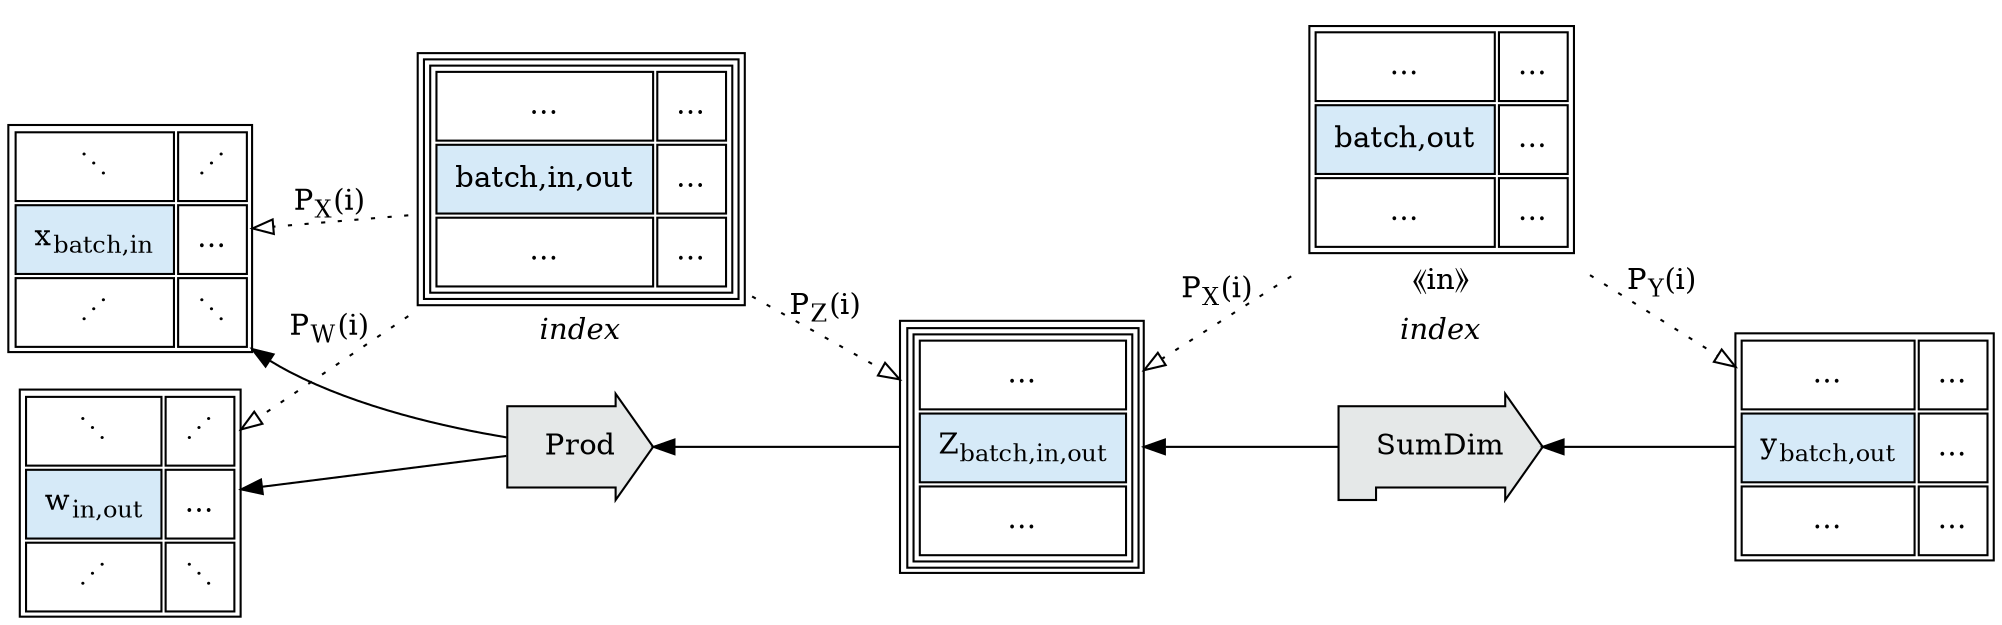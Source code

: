 digraph G {
  rankdir=RL;
  idx [
    shape="plain";
    label=<
      <table border="0">
        <tr>
          <td>
            <table>
              <tr>
                <td>
                  <table cellpadding="8">
                    <tr>
                      <td>…</td>
                      <td>…</td>
                    </tr>
                    <tr>
                      <td bgcolor="#D6EAF8" align="center">batch,in,out</td>
                      <td>…</td>
                    </tr>
                    <tr>
                      <td>…</td>
                      <td>…</td>
                    </tr>
                  </table>
                </td>
              </tr>
            </table>
          </td>
        </tr>
        <tr>
          <td><i>index</i></td>
        </tr>
      </table>
    >;
  ];
  x [
    shape="plain";
    label=<
      <table cellpadding="8">
        <tr>
          <td>⋱</td>
          <td>⋰</td>
        </tr>
        <tr>
          <td bgcolor="#D6EAF8">x<sub>batch,in</sub></td>
          <td>…</td>
        </tr>
        <tr>
          <td>⋰</td>
          <td>⋱</td>
        </tr>
      </table>
    >;
  ];
  w [
    shape="plain";
    label=<
      <table cellpadding="8">
        <tr>
          <td>⋱</td>
          <td>⋰</td>
        </tr>
        <tr>
          <td bgcolor="#D6EAF8">w<sub>in,out</sub></td>
          <td>…</td>
        </tr>
        <tr>
          <td>⋰</td>
          <td>⋱</td>
        </tr>
      </table>
    >;
  ];
  Prod [
    label=Prod;
    shape=rarrow;
    style=filled;
    fillcolor="#E5E8E8";
    margin=0.25;
  ];
  z [
    shape="plain";
    label=<
      <table>
        <tr>
          <td>
            <table cellpadding="8">
              <tr>
                <td>…</td>
              </tr>
              <tr>
                <td bgcolor="#D6EAF8">Z<sub>batch,in,out</sub></td>
              </tr>
              <tr>
                <td>…</td>
              </tr>
            </table>
          </td>
        </tr>
      </table>
    >;
  ];
  Prod -> x;
  Prod -> w;
  z -> Prod;
  idx -> x [
    label=<P<sub>X</sub>(i)>;
    constraint=false;
    style=dotted;
    arrowhead=empty;
  ];
  idx -> w [
    label=<P<sub>W</sub>(i)>;
    constraint=false;
    style=dotted;
    arrowhead=empty;
  ];
  idx -> z [
    label=<P<sub>Z</sub>(i)>;
    constraint=false;
    style=dotted;
    arrowhead=empty;
  ];
  { rank=same; Prod; idx; }
  idx2 [
    shape="plain";
    label=<
      <table border="0">
        <tr>
          <td align="center">
            <table border="0">
              <tr>
                <td align="center">
                  <table cellpadding="8">
                    <tr>
                      <td>…</td>
                      <td>…</td>
                    </tr>
                    <tr>
                      <td bgcolor="#D6EAF8" align="center">batch,out</td>
                      <td>…</td>
                    </tr>
                    <tr>
                      <td>…</td>
                      <td>…</td>
                    </tr>
                  </table>
                </td>
              </tr>
              <tr>
                <td align="center">⟪in⟫</td>
              </tr>
            </table>
          </td>
        </tr>
        <tr>
          <td><i>index</i></td>
        </tr>
      </table>
    >;
  ];
  SumDim [
    label=SumDim;
    shape=rpromoter;
    style=filled;
    fillcolor="#E5E8E8";
    margin=0.25;
  ];
  y [
    shape="plain";
    label=<
      <table cellpadding="8">
        <tr>
          <td>…</td>
          <td>…</td>
        </tr>
        <tr>
          <td bgcolor="#D6EAF8">y<sub>batch,out</sub></td>
          <td>…</td>
        </tr>
        <tr>
          <td>…</td>
          <td>…</td>
        </tr>
      </table>
    >;
  ];
  SumDim -> z;
  y -> SumDim;
  idx2 -> z [
    label=<P<sub>X</sub>(i)>;
    constraint=false;
    style=dotted;
    arrowhead=empty;
  ];
  idx2 -> y [
    label=<P<sub>Y</sub>(i)>;
    constraint=false;
    style=dotted;
    arrowhead=empty;
  ];
  { rank=same; SumDim; idx2; }
}

